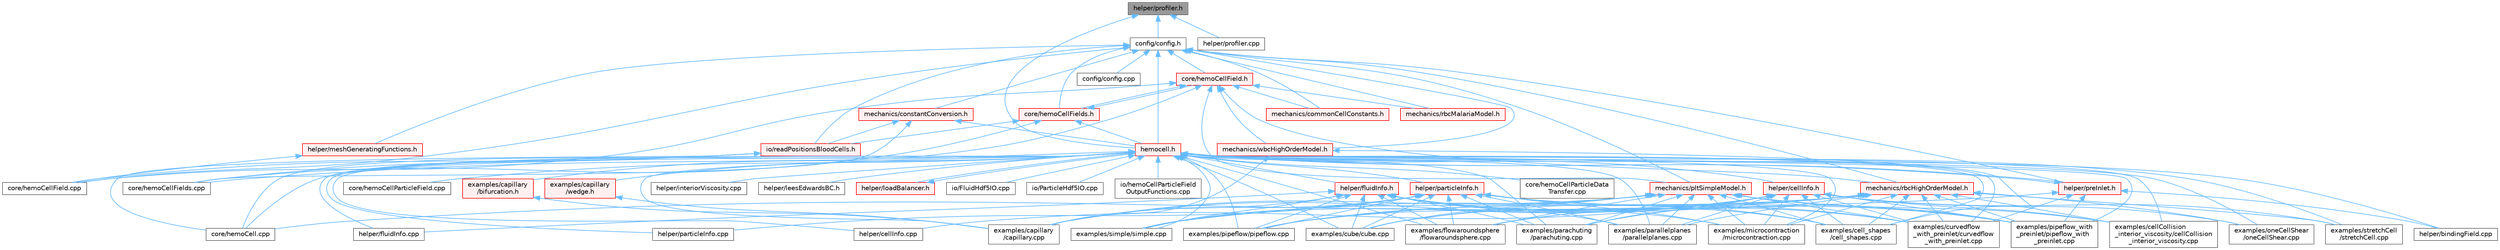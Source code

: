 digraph "helper/profiler.h"
{
 // LATEX_PDF_SIZE
  bgcolor="transparent";
  edge [fontname=Helvetica,fontsize=10,labelfontname=Helvetica,labelfontsize=10];
  node [fontname=Helvetica,fontsize=10,shape=box,height=0.2,width=0.4];
  Node1 [id="Node000001",label="helper/profiler.h",height=0.2,width=0.4,color="gray40", fillcolor="grey60", style="filled", fontcolor="black",tooltip=" "];
  Node1 -> Node2 [id="edge1_Node000001_Node000002",dir="back",color="steelblue1",style="solid",tooltip=" "];
  Node2 [id="Node000002",label="config/config.h",height=0.2,width=0.4,color="grey40", fillcolor="white", style="filled",URL="$config_8h.html",tooltip=" "];
  Node2 -> Node3 [id="edge2_Node000002_Node000003",dir="back",color="steelblue1",style="solid",tooltip=" "];
  Node3 [id="Node000003",label="config/config.cpp",height=0.2,width=0.4,color="grey40", fillcolor="white", style="filled",URL="$config_8cpp.html",tooltip=" "];
  Node2 -> Node4 [id="edge3_Node000002_Node000004",dir="back",color="steelblue1",style="solid",tooltip=" "];
  Node4 [id="Node000004",label="core/hemoCellField.cpp",height=0.2,width=0.4,color="grey40", fillcolor="white", style="filled",URL="$hemoCellField_8cpp.html",tooltip=" "];
  Node2 -> Node5 [id="edge4_Node000002_Node000005",dir="back",color="steelblue1",style="solid",tooltip=" "];
  Node5 [id="Node000005",label="core/hemoCellField.h",height=0.2,width=0.4,color="red", fillcolor="#FFF0F0", style="filled",URL="$hemoCellField_8h.html",tooltip=" "];
  Node5 -> Node6 [id="edge5_Node000005_Node000006",dir="back",color="steelblue1",style="solid",tooltip=" "];
  Node6 [id="Node000006",label="core/hemoCell.cpp",height=0.2,width=0.4,color="grey40", fillcolor="white", style="filled",URL="$hemoCell_8cpp.html",tooltip=" "];
  Node5 -> Node4 [id="edge6_Node000005_Node000004",dir="back",color="steelblue1",style="solid",tooltip=" "];
  Node5 -> Node7 [id="edge7_Node000005_Node000007",dir="back",color="steelblue1",style="solid",tooltip=" "];
  Node7 [id="Node000007",label="core/hemoCellFields.h",height=0.2,width=0.4,color="red", fillcolor="#FFF0F0", style="filled",URL="$hemoCellFields_8h.html",tooltip=" "];
  Node7 -> Node5 [id="edge8_Node000007_Node000005",dir="back",color="steelblue1",style="solid",tooltip=" "];
  Node7 -> Node8 [id="edge9_Node000007_Node000008",dir="back",color="steelblue1",style="solid",tooltip=" "];
  Node8 [id="Node000008",label="core/hemoCellFields.cpp",height=0.2,width=0.4,color="grey40", fillcolor="white", style="filled",URL="$hemoCellFields_8cpp.html",tooltip=" "];
  Node7 -> Node23 [id="edge10_Node000007_Node000023",dir="back",color="steelblue1",style="solid",tooltip=" "];
  Node23 [id="Node000023",label="hemocell.h",height=0.2,width=0.4,color="red", fillcolor="#FFF0F0", style="filled",URL="$hemocell_8h.html",tooltip=" "];
  Node23 -> Node6 [id="edge11_Node000023_Node000006",dir="back",color="steelblue1",style="solid",tooltip=" "];
  Node23 -> Node8 [id="edge12_Node000023_Node000008",dir="back",color="steelblue1",style="solid",tooltip=" "];
  Node23 -> Node10 [id="edge13_Node000023_Node000010",dir="back",color="steelblue1",style="solid",tooltip=" "];
  Node10 [id="Node000010",label="core/hemoCellParticleData\lTransfer.cpp",height=0.2,width=0.4,color="grey40", fillcolor="white", style="filled",URL="$hemoCellParticleDataTransfer_8cpp.html",tooltip=" "];
  Node23 -> Node12 [id="edge14_Node000023_Node000012",dir="back",color="steelblue1",style="solid",tooltip=" "];
  Node12 [id="Node000012",label="core/hemoCellParticleField.cpp",height=0.2,width=0.4,color="grey40", fillcolor="white", style="filled",URL="$hemoCellParticleField_8cpp.html",tooltip=" "];
  Node23 -> Node24 [id="edge15_Node000023_Node000024",dir="back",color="steelblue1",style="solid",tooltip=" "];
  Node24 [id="Node000024",label="examples/capillary\l/bifurcation.h",height=0.2,width=0.4,color="red", fillcolor="#FFF0F0", style="filled",URL="$bifurcation_8h.html",tooltip=" "];
  Node24 -> Node26 [id="edge16_Node000024_Node000026",dir="back",color="steelblue1",style="solid",tooltip=" "];
  Node26 [id="Node000026",label="examples/capillary\l/capillary.cpp",height=0.2,width=0.4,color="grey40", fillcolor="white", style="filled",URL="$capillary_8cpp.html",tooltip=" "];
  Node23 -> Node26 [id="edge17_Node000023_Node000026",dir="back",color="steelblue1",style="solid",tooltip=" "];
  Node23 -> Node27 [id="edge18_Node000023_Node000027",dir="back",color="steelblue1",style="solid",tooltip=" "];
  Node27 [id="Node000027",label="examples/capillary\l/wedge.h",height=0.2,width=0.4,color="red", fillcolor="#FFF0F0", style="filled",URL="$wedge_8h.html",tooltip=" "];
  Node27 -> Node26 [id="edge19_Node000027_Node000026",dir="back",color="steelblue1",style="solid",tooltip=" "];
  Node23 -> Node29 [id="edge20_Node000023_Node000029",dir="back",color="steelblue1",style="solid",tooltip=" "];
  Node29 [id="Node000029",label="examples/cellCollision\l_interior_viscosity/cellCollision\l_interior_viscosity.cpp",height=0.2,width=0.4,color="grey40", fillcolor="white", style="filled",URL="$cellCollision__interior__viscosity_8cpp.html",tooltip=" "];
  Node23 -> Node30 [id="edge21_Node000023_Node000030",dir="back",color="steelblue1",style="solid",tooltip=" "];
  Node30 [id="Node000030",label="examples/cell_shapes\l/cell_shapes.cpp",height=0.2,width=0.4,color="grey40", fillcolor="white", style="filled",URL="$cell__shapes_8cpp.html",tooltip=" "];
  Node23 -> Node31 [id="edge22_Node000023_Node000031",dir="back",color="steelblue1",style="solid",tooltip=" "];
  Node31 [id="Node000031",label="examples/cube/cube.cpp",height=0.2,width=0.4,color="grey40", fillcolor="white", style="filled",URL="$examples_2cube_2cube_8cpp.html",tooltip=" "];
  Node23 -> Node32 [id="edge23_Node000023_Node000032",dir="back",color="steelblue1",style="solid",tooltip=" "];
  Node32 [id="Node000032",label="examples/curvedflow\l_with_preinlet/curvedflow\l_with_preinlet.cpp",height=0.2,width=0.4,color="grey40", fillcolor="white", style="filled",URL="$curvedflow__with__preinlet_8cpp.html",tooltip=" "];
  Node23 -> Node33 [id="edge24_Node000023_Node000033",dir="back",color="steelblue1",style="solid",tooltip=" "];
  Node33 [id="Node000033",label="examples/flowaroundsphere\l/flowaroundsphere.cpp",height=0.2,width=0.4,color="grey40", fillcolor="white", style="filled",URL="$flowaroundsphere_8cpp.html",tooltip=" "];
  Node23 -> Node34 [id="edge25_Node000023_Node000034",dir="back",color="steelblue1",style="solid",tooltip=" "];
  Node34 [id="Node000034",label="examples/microcontraction\l/microcontraction.cpp",height=0.2,width=0.4,color="grey40", fillcolor="white", style="filled",URL="$microcontraction_8cpp.html",tooltip=" "];
  Node23 -> Node35 [id="edge26_Node000023_Node000035",dir="back",color="steelblue1",style="solid",tooltip=" "];
  Node35 [id="Node000035",label="examples/oneCellShear\l/oneCellShear.cpp",height=0.2,width=0.4,color="grey40", fillcolor="white", style="filled",URL="$oneCellShear_8cpp.html",tooltip=" "];
  Node23 -> Node36 [id="edge27_Node000023_Node000036",dir="back",color="steelblue1",style="solid",tooltip=" "];
  Node36 [id="Node000036",label="examples/parachuting\l/parachuting.cpp",height=0.2,width=0.4,color="grey40", fillcolor="white", style="filled",URL="$parachuting_8cpp.html",tooltip=" "];
  Node23 -> Node37 [id="edge28_Node000023_Node000037",dir="back",color="steelblue1",style="solid",tooltip=" "];
  Node37 [id="Node000037",label="examples/parallelplanes\l/parallelplanes.cpp",height=0.2,width=0.4,color="grey40", fillcolor="white", style="filled",URL="$parallelplanes_8cpp.html",tooltip=" "];
  Node23 -> Node38 [id="edge29_Node000023_Node000038",dir="back",color="steelblue1",style="solid",tooltip=" "];
  Node38 [id="Node000038",label="examples/pipeflow/pipeflow.cpp",height=0.2,width=0.4,color="grey40", fillcolor="white", style="filled",URL="$pipeflow_8cpp.html",tooltip=" "];
  Node23 -> Node39 [id="edge30_Node000023_Node000039",dir="back",color="steelblue1",style="solid",tooltip=" "];
  Node39 [id="Node000039",label="examples/pipeflow_with\l_preinlet/pipeflow_with\l_preinlet.cpp",height=0.2,width=0.4,color="grey40", fillcolor="white", style="filled",URL="$pipeflow__with__preinlet_8cpp.html",tooltip=" "];
  Node23 -> Node40 [id="edge31_Node000023_Node000040",dir="back",color="steelblue1",style="solid",tooltip=" "];
  Node40 [id="Node000040",label="examples/simple/simple.cpp",height=0.2,width=0.4,color="grey40", fillcolor="white", style="filled",URL="$simple_8cpp.html",tooltip=" "];
  Node23 -> Node41 [id="edge32_Node000023_Node000041",dir="back",color="steelblue1",style="solid",tooltip=" "];
  Node41 [id="Node000041",label="examples/stretchCell\l/stretchCell.cpp",height=0.2,width=0.4,color="grey40", fillcolor="white", style="filled",URL="$stretchCell_8cpp.html",tooltip=" "];
  Node23 -> Node14 [id="edge33_Node000023_Node000014",dir="back",color="steelblue1",style="solid",tooltip=" "];
  Node14 [id="Node000014",label="helper/bindingField.cpp",height=0.2,width=0.4,color="grey40", fillcolor="white", style="filled",URL="$bindingField_8cpp.html",tooltip=" "];
  Node23 -> Node16 [id="edge34_Node000023_Node000016",dir="back",color="steelblue1",style="solid",tooltip=" "];
  Node16 [id="Node000016",label="helper/cellInfo.cpp",height=0.2,width=0.4,color="grey40", fillcolor="white", style="filled",URL="$cellInfo_8cpp.html",tooltip=" "];
  Node23 -> Node42 [id="edge35_Node000023_Node000042",dir="back",color="steelblue1",style="solid",tooltip=" "];
  Node42 [id="Node000042",label="helper/cellInfo.h",height=0.2,width=0.4,color="red", fillcolor="#FFF0F0", style="filled",URL="$cellInfo_8h.html",tooltip=" "];
  Node42 -> Node26 [id="edge36_Node000042_Node000026",dir="back",color="steelblue1",style="solid",tooltip=" "];
  Node42 -> Node29 [id="edge37_Node000042_Node000029",dir="back",color="steelblue1",style="solid",tooltip=" "];
  Node42 -> Node30 [id="edge38_Node000042_Node000030",dir="back",color="steelblue1",style="solid",tooltip=" "];
  Node42 -> Node31 [id="edge39_Node000042_Node000031",dir="back",color="steelblue1",style="solid",tooltip=" "];
  Node42 -> Node32 [id="edge40_Node000042_Node000032",dir="back",color="steelblue1",style="solid",tooltip=" "];
  Node42 -> Node33 [id="edge41_Node000042_Node000033",dir="back",color="steelblue1",style="solid",tooltip=" "];
  Node42 -> Node34 [id="edge42_Node000042_Node000034",dir="back",color="steelblue1",style="solid",tooltip=" "];
  Node42 -> Node35 [id="edge43_Node000042_Node000035",dir="back",color="steelblue1",style="solid",tooltip=" "];
  Node42 -> Node36 [id="edge44_Node000042_Node000036",dir="back",color="steelblue1",style="solid",tooltip=" "];
  Node42 -> Node37 [id="edge45_Node000042_Node000037",dir="back",color="steelblue1",style="solid",tooltip=" "];
  Node42 -> Node38 [id="edge46_Node000042_Node000038",dir="back",color="steelblue1",style="solid",tooltip=" "];
  Node42 -> Node39 [id="edge47_Node000042_Node000039",dir="back",color="steelblue1",style="solid",tooltip=" "];
  Node42 -> Node40 [id="edge48_Node000042_Node000040",dir="back",color="steelblue1",style="solid",tooltip=" "];
  Node42 -> Node41 [id="edge49_Node000042_Node000041",dir="back",color="steelblue1",style="solid",tooltip=" "];
  Node42 -> Node16 [id="edge50_Node000042_Node000016",dir="back",color="steelblue1",style="solid",tooltip=" "];
  Node23 -> Node17 [id="edge51_Node000023_Node000017",dir="back",color="steelblue1",style="solid",tooltip=" "];
  Node17 [id="Node000017",label="helper/fluidInfo.cpp",height=0.2,width=0.4,color="grey40", fillcolor="white", style="filled",URL="$fluidInfo_8cpp.html",tooltip=" "];
  Node23 -> Node48 [id="edge52_Node000023_Node000048",dir="back",color="steelblue1",style="solid",tooltip=" "];
  Node48 [id="Node000048",label="helper/fluidInfo.h",height=0.2,width=0.4,color="red", fillcolor="#FFF0F0", style="filled",URL="$fluidInfo_8h.html",tooltip=" "];
  Node48 -> Node26 [id="edge53_Node000048_Node000026",dir="back",color="steelblue1",style="solid",tooltip=" "];
  Node48 -> Node30 [id="edge54_Node000048_Node000030",dir="back",color="steelblue1",style="solid",tooltip=" "];
  Node48 -> Node31 [id="edge55_Node000048_Node000031",dir="back",color="steelblue1",style="solid",tooltip=" "];
  Node48 -> Node32 [id="edge56_Node000048_Node000032",dir="back",color="steelblue1",style="solid",tooltip=" "];
  Node48 -> Node33 [id="edge57_Node000048_Node000033",dir="back",color="steelblue1",style="solid",tooltip=" "];
  Node48 -> Node34 [id="edge58_Node000048_Node000034",dir="back",color="steelblue1",style="solid",tooltip=" "];
  Node48 -> Node36 [id="edge59_Node000048_Node000036",dir="back",color="steelblue1",style="solid",tooltip=" "];
  Node48 -> Node37 [id="edge60_Node000048_Node000037",dir="back",color="steelblue1",style="solid",tooltip=" "];
  Node48 -> Node38 [id="edge61_Node000048_Node000038",dir="back",color="steelblue1",style="solid",tooltip=" "];
  Node48 -> Node39 [id="edge62_Node000048_Node000039",dir="back",color="steelblue1",style="solid",tooltip=" "];
  Node48 -> Node40 [id="edge63_Node000048_Node000040",dir="back",color="steelblue1",style="solid",tooltip=" "];
  Node48 -> Node17 [id="edge64_Node000048_Node000017",dir="back",color="steelblue1",style="solid",tooltip=" "];
  Node23 -> Node19 [id="edge65_Node000023_Node000019",dir="back",color="steelblue1",style="solid",tooltip=" "];
  Node19 [id="Node000019",label="helper/interiorViscosity.cpp",height=0.2,width=0.4,color="grey40", fillcolor="white", style="filled",URL="$interiorViscosity_8cpp.html",tooltip=" "];
  Node23 -> Node49 [id="edge66_Node000023_Node000049",dir="back",color="steelblue1",style="solid",tooltip=" "];
  Node49 [id="Node000049",label="helper/leesEdwardsBC.h",height=0.2,width=0.4,color="grey40", fillcolor="white", style="filled",URL="$leesEdwardsBC_8h.html",tooltip=" "];
  Node23 -> Node50 [id="edge67_Node000023_Node000050",dir="back",color="steelblue1",style="solid",tooltip=" "];
  Node50 [id="Node000050",label="helper/loadBalancer.h",height=0.2,width=0.4,color="red", fillcolor="#FFF0F0", style="filled",URL="$loadBalancer_8h.html",tooltip=" "];
  Node50 -> Node23 [id="edge68_Node000050_Node000023",dir="back",color="steelblue1",style="solid",tooltip=" "];
  Node23 -> Node20 [id="edge69_Node000023_Node000020",dir="back",color="steelblue1",style="solid",tooltip=" "];
  Node20 [id="Node000020",label="helper/particleInfo.cpp",height=0.2,width=0.4,color="grey40", fillcolor="white", style="filled",URL="$particleInfo_8cpp.html",tooltip=" "];
  Node23 -> Node52 [id="edge70_Node000023_Node000052",dir="back",color="steelblue1",style="solid",tooltip=" "];
  Node52 [id="Node000052",label="helper/particleInfo.h",height=0.2,width=0.4,color="red", fillcolor="#FFF0F0", style="filled",URL="$particleInfo_8h.html",tooltip=" "];
  Node52 -> Node26 [id="edge71_Node000052_Node000026",dir="back",color="steelblue1",style="solid",tooltip=" "];
  Node52 -> Node30 [id="edge72_Node000052_Node000030",dir="back",color="steelblue1",style="solid",tooltip=" "];
  Node52 -> Node31 [id="edge73_Node000052_Node000031",dir="back",color="steelblue1",style="solid",tooltip=" "];
  Node52 -> Node32 [id="edge74_Node000052_Node000032",dir="back",color="steelblue1",style="solid",tooltip=" "];
  Node52 -> Node33 [id="edge75_Node000052_Node000033",dir="back",color="steelblue1",style="solid",tooltip=" "];
  Node52 -> Node34 [id="edge76_Node000052_Node000034",dir="back",color="steelblue1",style="solid",tooltip=" "];
  Node52 -> Node36 [id="edge77_Node000052_Node000036",dir="back",color="steelblue1",style="solid",tooltip=" "];
  Node52 -> Node37 [id="edge78_Node000052_Node000037",dir="back",color="steelblue1",style="solid",tooltip=" "];
  Node52 -> Node38 [id="edge79_Node000052_Node000038",dir="back",color="steelblue1",style="solid",tooltip=" "];
  Node52 -> Node39 [id="edge80_Node000052_Node000039",dir="back",color="steelblue1",style="solid",tooltip=" "];
  Node52 -> Node40 [id="edge81_Node000052_Node000040",dir="back",color="steelblue1",style="solid",tooltip=" "];
  Node52 -> Node20 [id="edge82_Node000052_Node000020",dir="back",color="steelblue1",style="solid",tooltip=" "];
  Node23 -> Node53 [id="edge83_Node000023_Node000053",dir="back",color="steelblue1",style="solid",tooltip=" "];
  Node53 [id="Node000053",label="helper/preInlet.h",height=0.2,width=0.4,color="red", fillcolor="#FFF0F0", style="filled",URL="$preInlet_8h.html",tooltip=" "];
  Node53 -> Node6 [id="edge84_Node000053_Node000006",dir="back",color="steelblue1",style="solid",tooltip=" "];
  Node53 -> Node32 [id="edge85_Node000053_Node000032",dir="back",color="steelblue1",style="solid",tooltip=" "];
  Node53 -> Node39 [id="edge86_Node000053_Node000039",dir="back",color="steelblue1",style="solid",tooltip=" "];
  Node53 -> Node14 [id="edge87_Node000053_Node000014",dir="back",color="steelblue1",style="solid",tooltip=" "];
  Node53 -> Node23 [id="edge88_Node000053_Node000023",dir="back",color="steelblue1",style="solid",tooltip=" "];
  Node23 -> Node56 [id="edge89_Node000023_Node000056",dir="back",color="steelblue1",style="solid",tooltip=" "];
  Node56 [id="Node000056",label="io/FluidHdf5IO.cpp",height=0.2,width=0.4,color="grey40", fillcolor="white", style="filled",URL="$FluidHdf5IO_8cpp.html",tooltip=" "];
  Node23 -> Node57 [id="edge90_Node000023_Node000057",dir="back",color="steelblue1",style="solid",tooltip=" "];
  Node57 [id="Node000057",label="io/ParticleHdf5IO.cpp",height=0.2,width=0.4,color="grey40", fillcolor="white", style="filled",URL="$ParticleHdf5IO_8cpp.html",tooltip=" "];
  Node23 -> Node21 [id="edge91_Node000023_Node000021",dir="back",color="steelblue1",style="solid",tooltip=" "];
  Node21 [id="Node000021",label="io/hemoCellParticleField\lOutputFunctions.cpp",height=0.2,width=0.4,color="grey40", fillcolor="white", style="filled",URL="$hemoCellParticleFieldOutputFunctions_8cpp.html",tooltip=" "];
  Node7 -> Node73 [id="edge92_Node000007_Node000073",dir="back",color="steelblue1",style="solid",tooltip=" "];
  Node73 [id="Node000073",label="io/readPositionsBloodCells.h",height=0.2,width=0.4,color="red", fillcolor="#FFF0F0", style="filled",URL="$readPositionsBloodCells_8h.html",tooltip=" "];
  Node73 -> Node6 [id="edge93_Node000073_Node000006",dir="back",color="steelblue1",style="solid",tooltip=" "];
  Node73 -> Node4 [id="edge94_Node000073_Node000004",dir="back",color="steelblue1",style="solid",tooltip=" "];
  Node73 -> Node8 [id="edge95_Node000073_Node000008",dir="back",color="steelblue1",style="solid",tooltip=" "];
  Node5 -> Node60 [id="edge96_Node000005_Node000060",dir="back",color="steelblue1",style="solid",tooltip=" "];
  Node60 [id="Node000060",label="mechanics/commonCellConstants.h",height=0.2,width=0.4,color="red", fillcolor="#FFF0F0", style="filled",URL="$commonCellConstants_8h.html",tooltip=" "];
  Node5 -> Node62 [id="edge97_Node000005_Node000062",dir="back",color="steelblue1",style="solid",tooltip=" "];
  Node62 [id="Node000062",label="mechanics/pltSimpleModel.h",height=0.2,width=0.4,color="red", fillcolor="#FFF0F0", style="filled",URL="$pltSimpleModel_8h.html",tooltip=" "];
  Node62 -> Node26 [id="edge98_Node000062_Node000026",dir="back",color="steelblue1",style="solid",tooltip=" "];
  Node62 -> Node29 [id="edge99_Node000062_Node000029",dir="back",color="steelblue1",style="solid",tooltip=" "];
  Node62 -> Node30 [id="edge100_Node000062_Node000030",dir="back",color="steelblue1",style="solid",tooltip=" "];
  Node62 -> Node31 [id="edge101_Node000062_Node000031",dir="back",color="steelblue1",style="solid",tooltip=" "];
  Node62 -> Node32 [id="edge102_Node000062_Node000032",dir="back",color="steelblue1",style="solid",tooltip=" "];
  Node62 -> Node33 [id="edge103_Node000062_Node000033",dir="back",color="steelblue1",style="solid",tooltip=" "];
  Node62 -> Node34 [id="edge104_Node000062_Node000034",dir="back",color="steelblue1",style="solid",tooltip=" "];
  Node62 -> Node36 [id="edge105_Node000062_Node000036",dir="back",color="steelblue1",style="solid",tooltip=" "];
  Node62 -> Node37 [id="edge106_Node000062_Node000037",dir="back",color="steelblue1",style="solid",tooltip=" "];
  Node62 -> Node38 [id="edge107_Node000062_Node000038",dir="back",color="steelblue1",style="solid",tooltip=" "];
  Node62 -> Node39 [id="edge108_Node000062_Node000039",dir="back",color="steelblue1",style="solid",tooltip=" "];
  Node62 -> Node40 [id="edge109_Node000062_Node000040",dir="back",color="steelblue1",style="solid",tooltip=" "];
  Node5 -> Node63 [id="edge110_Node000005_Node000063",dir="back",color="steelblue1",style="solid",tooltip=" "];
  Node63 [id="Node000063",label="mechanics/rbcHighOrderModel.h",height=0.2,width=0.4,color="red", fillcolor="#FFF0F0", style="filled",URL="$rbcHighOrderModel_8h.html",tooltip=" "];
  Node63 -> Node29 [id="edge111_Node000063_Node000029",dir="back",color="steelblue1",style="solid",tooltip=" "];
  Node63 -> Node30 [id="edge112_Node000063_Node000030",dir="back",color="steelblue1",style="solid",tooltip=" "];
  Node63 -> Node31 [id="edge113_Node000063_Node000031",dir="back",color="steelblue1",style="solid",tooltip=" "];
  Node63 -> Node32 [id="edge114_Node000063_Node000032",dir="back",color="steelblue1",style="solid",tooltip=" "];
  Node63 -> Node33 [id="edge115_Node000063_Node000033",dir="back",color="steelblue1",style="solid",tooltip=" "];
  Node63 -> Node34 [id="edge116_Node000063_Node000034",dir="back",color="steelblue1",style="solid",tooltip=" "];
  Node63 -> Node35 [id="edge117_Node000063_Node000035",dir="back",color="steelblue1",style="solid",tooltip=" "];
  Node63 -> Node36 [id="edge118_Node000063_Node000036",dir="back",color="steelblue1",style="solid",tooltip=" "];
  Node63 -> Node37 [id="edge119_Node000063_Node000037",dir="back",color="steelblue1",style="solid",tooltip=" "];
  Node63 -> Node38 [id="edge120_Node000063_Node000038",dir="back",color="steelblue1",style="solid",tooltip=" "];
  Node63 -> Node39 [id="edge121_Node000063_Node000039",dir="back",color="steelblue1",style="solid",tooltip=" "];
  Node63 -> Node40 [id="edge122_Node000063_Node000040",dir="back",color="steelblue1",style="solid",tooltip=" "];
  Node63 -> Node41 [id="edge123_Node000063_Node000041",dir="back",color="steelblue1",style="solid",tooltip=" "];
  Node5 -> Node65 [id="edge124_Node000005_Node000065",dir="back",color="steelblue1",style="solid",tooltip=" "];
  Node65 [id="Node000065",label="mechanics/rbcMalariaModel.h",height=0.2,width=0.4,color="red", fillcolor="#FFF0F0", style="filled",URL="$rbcMalariaModel_8h.html",tooltip=" "];
  Node5 -> Node67 [id="edge125_Node000005_Node000067",dir="back",color="steelblue1",style="solid",tooltip=" "];
  Node67 [id="Node000067",label="mechanics/wbcHighOrderModel.h",height=0.2,width=0.4,color="red", fillcolor="#FFF0F0", style="filled",URL="$wbcHighOrderModel_8h.html",tooltip=" "];
  Node67 -> Node26 [id="edge126_Node000067_Node000026",dir="back",color="steelblue1",style="solid",tooltip=" "];
  Node67 -> Node30 [id="edge127_Node000067_Node000030",dir="back",color="steelblue1",style="solid",tooltip=" "];
  Node2 -> Node7 [id="edge128_Node000002_Node000007",dir="back",color="steelblue1",style="solid",tooltip=" "];
  Node2 -> Node74 [id="edge129_Node000002_Node000074",dir="back",color="steelblue1",style="solid",tooltip=" "];
  Node74 [id="Node000074",label="helper/meshGeneratingFunctions.h",height=0.2,width=0.4,color="red", fillcolor="#FFF0F0", style="filled",URL="$meshGeneratingFunctions_8h.html",tooltip=" "];
  Node74 -> Node4 [id="edge130_Node000074_Node000004",dir="back",color="steelblue1",style="solid",tooltip=" "];
  Node2 -> Node53 [id="edge131_Node000002_Node000053",dir="back",color="steelblue1",style="solid",tooltip=" "];
  Node2 -> Node23 [id="edge132_Node000002_Node000023",dir="back",color="steelblue1",style="solid",tooltip=" "];
  Node2 -> Node73 [id="edge133_Node000002_Node000073",dir="back",color="steelblue1",style="solid",tooltip=" "];
  Node2 -> Node60 [id="edge134_Node000002_Node000060",dir="back",color="steelblue1",style="solid",tooltip=" "];
  Node2 -> Node77 [id="edge135_Node000002_Node000077",dir="back",color="steelblue1",style="solid",tooltip=" "];
  Node77 [id="Node000077",label="mechanics/constantConversion.h",height=0.2,width=0.4,color="red", fillcolor="#FFF0F0", style="filled",URL="$constantConversion_8h.html",tooltip=" "];
  Node77 -> Node8 [id="edge136_Node000077_Node000008",dir="back",color="steelblue1",style="solid",tooltip=" "];
  Node77 -> Node23 [id="edge137_Node000077_Node000023",dir="back",color="steelblue1",style="solid",tooltip=" "];
  Node77 -> Node73 [id="edge138_Node000077_Node000073",dir="back",color="steelblue1",style="solid",tooltip=" "];
  Node2 -> Node62 [id="edge139_Node000002_Node000062",dir="back",color="steelblue1",style="solid",tooltip=" "];
  Node2 -> Node63 [id="edge140_Node000002_Node000063",dir="back",color="steelblue1",style="solid",tooltip=" "];
  Node2 -> Node65 [id="edge141_Node000002_Node000065",dir="back",color="steelblue1",style="solid",tooltip=" "];
  Node2 -> Node67 [id="edge142_Node000002_Node000067",dir="back",color="steelblue1",style="solid",tooltip=" "];
  Node1 -> Node79 [id="edge143_Node000001_Node000079",dir="back",color="steelblue1",style="solid",tooltip=" "];
  Node79 [id="Node000079",label="helper/profiler.cpp",height=0.2,width=0.4,color="grey40", fillcolor="white", style="filled",URL="$profiler_8cpp.html",tooltip=" "];
  Node1 -> Node23 [id="edge144_Node000001_Node000023",dir="back",color="steelblue1",style="solid",tooltip=" "];
}
